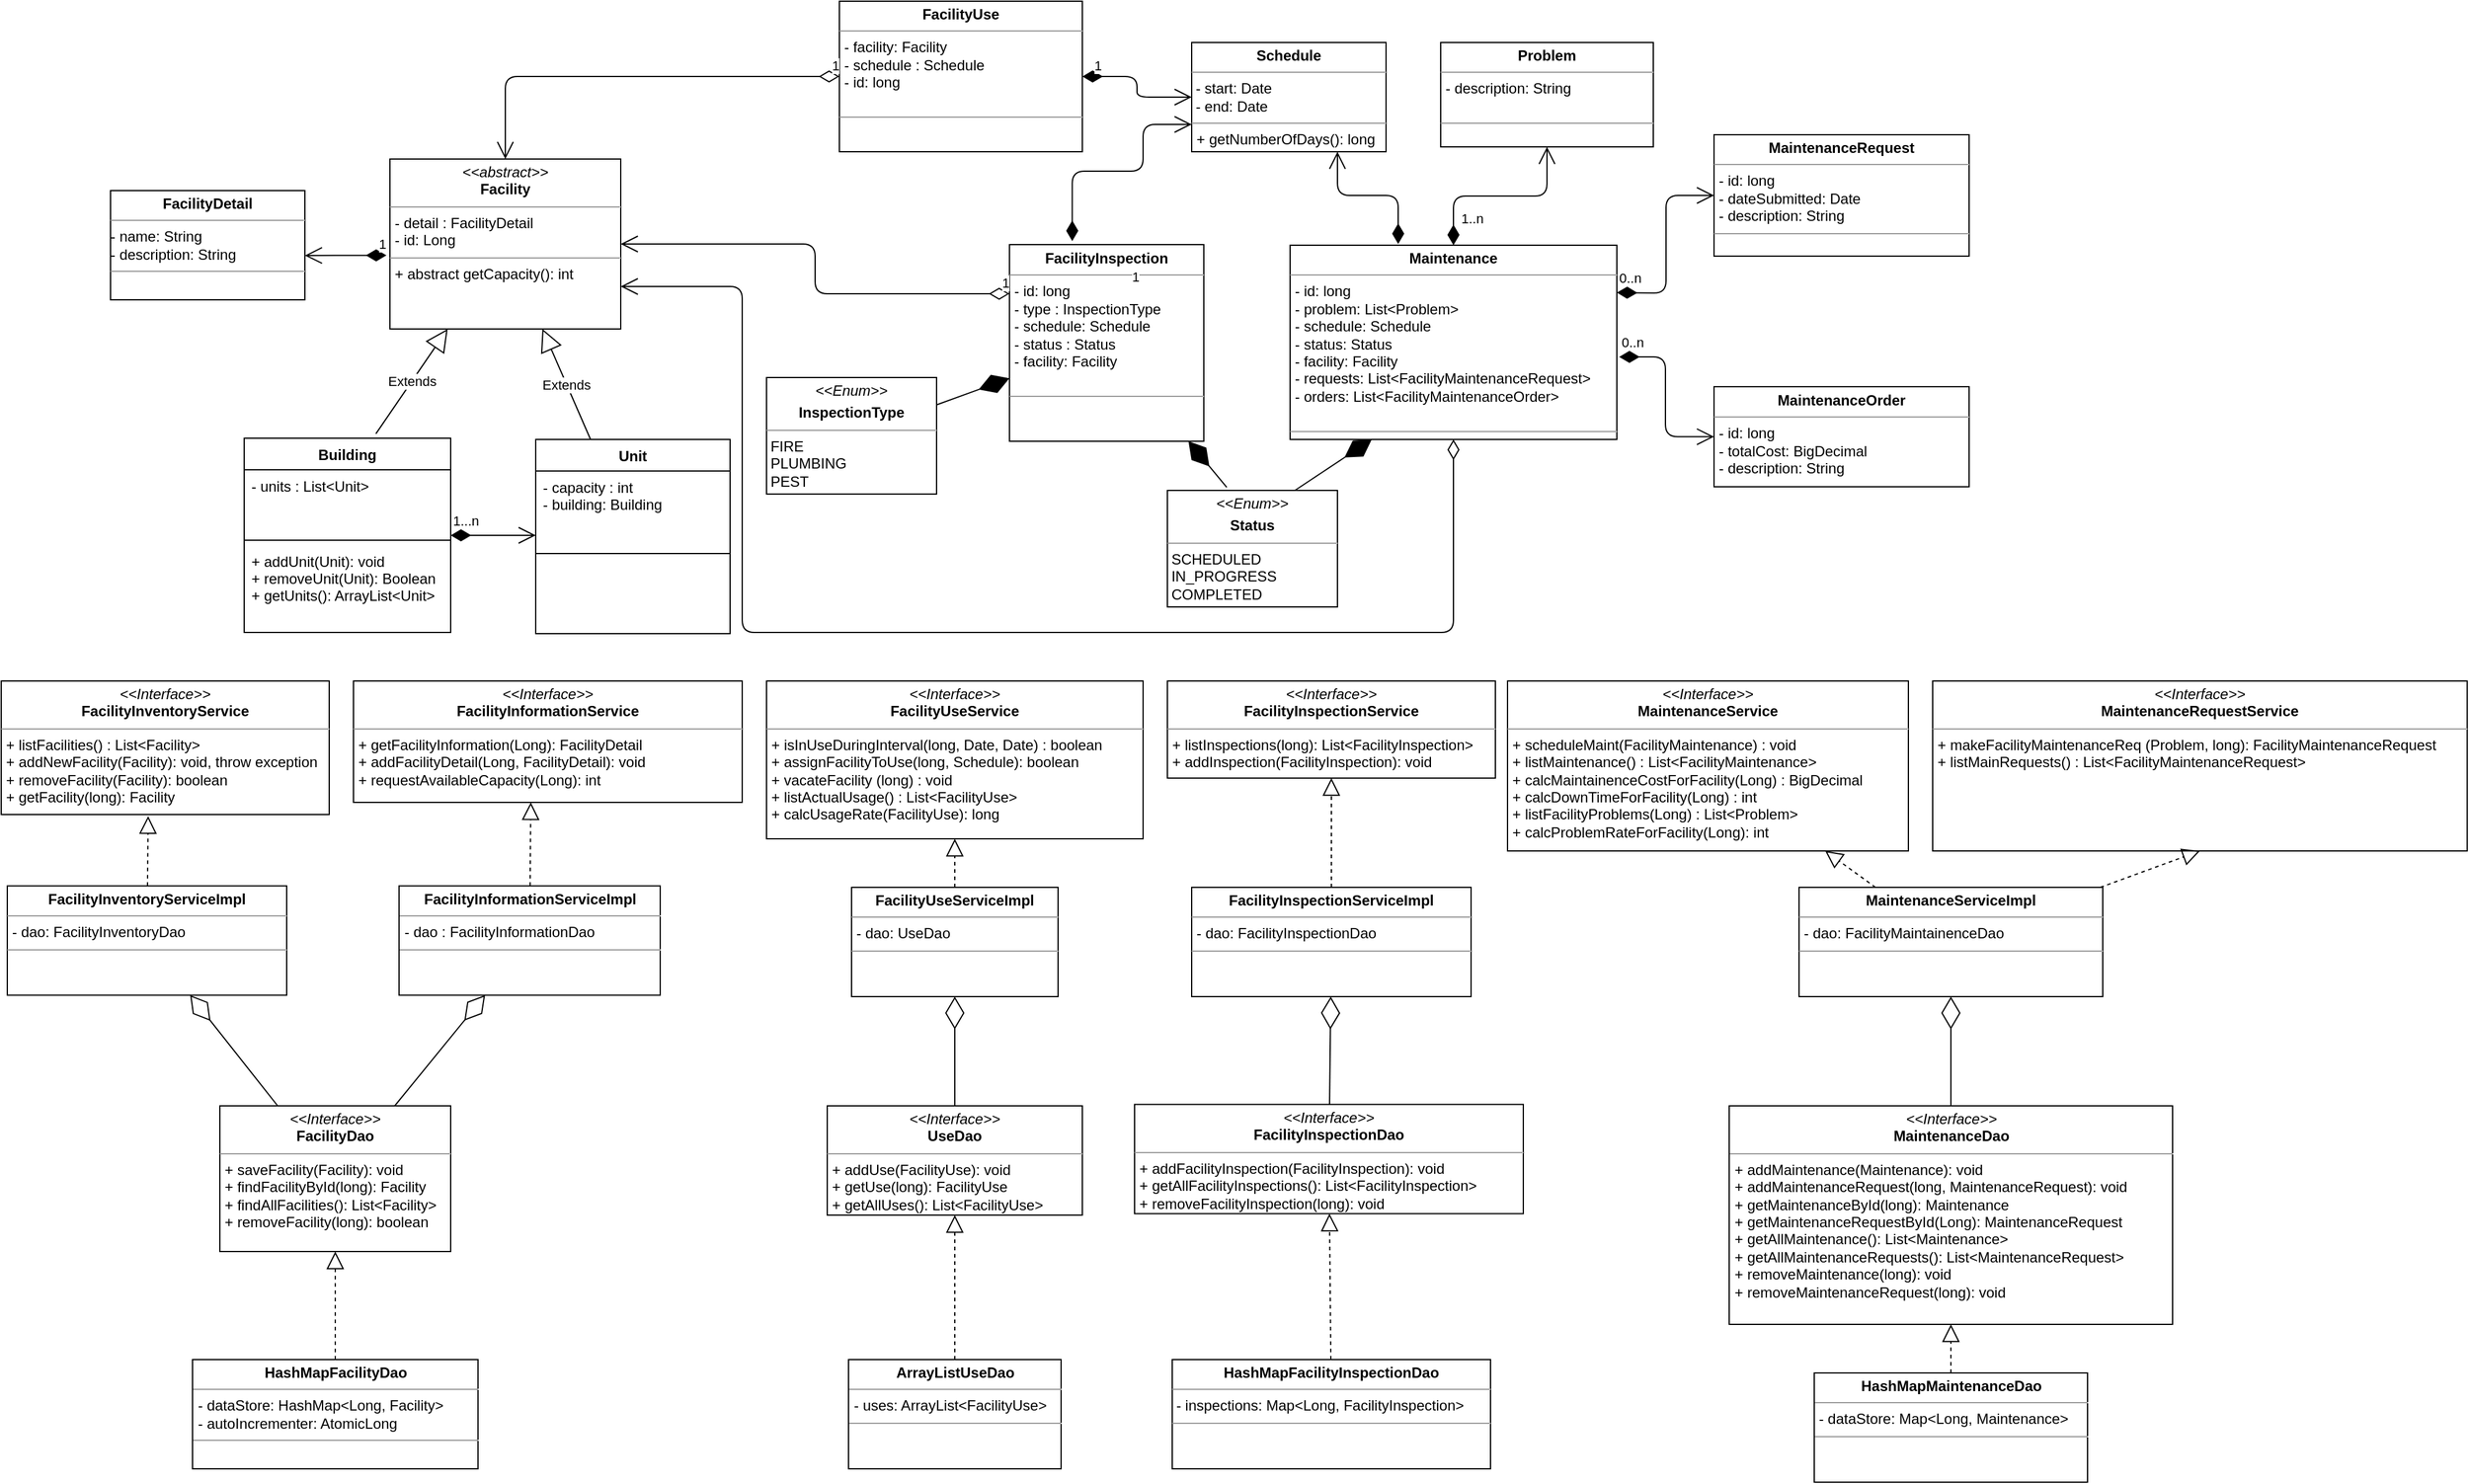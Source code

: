 <mxfile version="12.4.2" type="device" pages="1"><diagram name="Page-1" id="e7e014a7-5840-1c2e-5031-d8a46d1fe8dd"><mxGraphModel dx="1103" dy="739" grid="1" gridSize="10" guides="1" tooltips="1" connect="1" arrows="1" fold="1" page="1" pageScale="1" pageWidth="1169" pageHeight="826" background="#ffffff" math="0" shadow="0"><root><mxCell id="0"/><mxCell id="1" parent="0"/><mxCell id="Rs3aG7dNfr2jWQ8IBVUv-45" value="Building" style="swimlane;fontStyle=1;align=center;verticalAlign=top;childLayout=stackLayout;horizontal=1;startSize=26;horizontalStack=0;resizeParent=1;resizeParentMax=0;resizeLast=0;collapsible=1;marginBottom=0;" parent="1" vertex="1"><mxGeometry x="250" y="390" width="170" height="160" as="geometry"/></mxCell><mxCell id="Rs3aG7dNfr2jWQ8IBVUv-46" value="- units : List&lt;Unit&gt;" style="text;strokeColor=none;fillColor=none;align=left;verticalAlign=top;spacingLeft=4;spacingRight=4;overflow=hidden;rotatable=0;points=[[0,0.5],[1,0.5]];portConstraint=eastwest;" parent="Rs3aG7dNfr2jWQ8IBVUv-45" vertex="1"><mxGeometry y="26" width="170" height="54" as="geometry"/></mxCell><mxCell id="Rs3aG7dNfr2jWQ8IBVUv-47" value="" style="line;strokeWidth=1;fillColor=none;align=left;verticalAlign=middle;spacingTop=-1;spacingLeft=3;spacingRight=3;rotatable=0;labelPosition=right;points=[];portConstraint=eastwest;" parent="Rs3aG7dNfr2jWQ8IBVUv-45" vertex="1"><mxGeometry y="80" width="170" height="8" as="geometry"/></mxCell><mxCell id="Rs3aG7dNfr2jWQ8IBVUv-48" value="+ addUnit(Unit): void&#10;+ removeUnit(Unit): Boolean&#10;+ getUnits(): ArrayList&lt;Unit&gt;&#10;&#10;" style="text;strokeColor=none;fillColor=none;align=left;verticalAlign=top;spacingLeft=4;spacingRight=4;overflow=hidden;rotatable=0;points=[[0,0.5],[1,0.5]];portConstraint=eastwest;" parent="Rs3aG7dNfr2jWQ8IBVUv-45" vertex="1"><mxGeometry y="88" width="170" height="72" as="geometry"/></mxCell><mxCell id="Rs3aG7dNfr2jWQ8IBVUv-49" value="Extends" style="endArrow=block;endSize=16;endFill=0;html=1;exitX=0.638;exitY=-0.023;exitDx=0;exitDy=0;exitPerimeter=0;entryX=0.25;entryY=1;entryDx=0;entryDy=0;" parent="1" source="Rs3aG7dNfr2jWQ8IBVUv-45" target="Rs3aG7dNfr2jWQ8IBVUv-57" edge="1"><mxGeometry width="160" relative="1" as="geometry"><mxPoint x="250" y="310" as="sourcePoint"/><mxPoint x="413.738" y="286" as="targetPoint"/></mxGeometry></mxCell><mxCell id="Rs3aG7dNfr2jWQ8IBVUv-50" value="Unit" style="swimlane;fontStyle=1;align=center;verticalAlign=top;childLayout=stackLayout;horizontal=1;startSize=26;horizontalStack=0;resizeParent=1;resizeParentMax=0;resizeLast=0;collapsible=1;marginBottom=0;" parent="1" vertex="1"><mxGeometry x="490" y="391" width="160" height="160" as="geometry"/></mxCell><mxCell id="Rs3aG7dNfr2jWQ8IBVUv-51" value="- capacity : int&#10;- building: Building&#10;" style="text;strokeColor=none;fillColor=none;align=left;verticalAlign=top;spacingLeft=4;spacingRight=4;overflow=hidden;rotatable=0;points=[[0,0.5],[1,0.5]];portConstraint=eastwest;" parent="Rs3aG7dNfr2jWQ8IBVUv-50" vertex="1"><mxGeometry y="26" width="160" height="64" as="geometry"/></mxCell><mxCell id="Rs3aG7dNfr2jWQ8IBVUv-52" value="" style="line;strokeWidth=1;fillColor=none;align=left;verticalAlign=middle;spacingTop=-1;spacingLeft=3;spacingRight=3;rotatable=0;labelPosition=right;points=[];portConstraint=eastwest;" parent="Rs3aG7dNfr2jWQ8IBVUv-50" vertex="1"><mxGeometry y="90" width="160" height="8" as="geometry"/></mxCell><mxCell id="Rs3aG7dNfr2jWQ8IBVUv-53" value="&#10;&#10;" style="text;strokeColor=none;fillColor=none;align=left;verticalAlign=top;spacingLeft=4;spacingRight=4;overflow=hidden;rotatable=0;points=[[0,0.5],[1,0.5]];portConstraint=eastwest;" parent="Rs3aG7dNfr2jWQ8IBVUv-50" vertex="1"><mxGeometry y="98" width="160" height="62" as="geometry"/></mxCell><mxCell id="Rs3aG7dNfr2jWQ8IBVUv-54" value="Extends" style="endArrow=block;endSize=16;endFill=0;html=1;" parent="1" source="Rs3aG7dNfr2jWQ8IBVUv-50" target="Rs3aG7dNfr2jWQ8IBVUv-57" edge="1"><mxGeometry width="160" relative="1" as="geometry"><mxPoint x="180" y="320" as="sourcePoint"/><mxPoint x="510.133" y="286" as="targetPoint"/></mxGeometry></mxCell><mxCell id="Rs3aG7dNfr2jWQ8IBVUv-57" value="&lt;p style=&quot;margin: 0px ; margin-top: 4px ; text-align: center&quot;&gt;&lt;i&gt;&amp;lt;&amp;lt;abstract&amp;gt;&amp;gt;&lt;/i&gt;&lt;br&gt;&lt;b&gt;Facility&lt;/b&gt;&lt;/p&gt;&lt;hr size=&quot;1&quot;&gt;&lt;p style=&quot;margin: 0px ; margin-left: 4px&quot;&gt;- detail : FacilityDetail&lt;/p&gt;&lt;p style=&quot;margin: 0px ; margin-left: 4px&quot;&gt;- id: Long&lt;br&gt;&lt;/p&gt;&lt;hr size=&quot;1&quot;&gt;&lt;p style=&quot;margin: 0px ; margin-left: 4px&quot;&gt;+ abstract getCapacity(): int&lt;br&gt;&lt;/p&gt;" style="verticalAlign=top;align=left;overflow=fill;fontSize=12;fontFamily=Helvetica;html=1;" parent="1" vertex="1"><mxGeometry x="370" y="160" width="190" height="140" as="geometry"/></mxCell><mxCell id="Rs3aG7dNfr2jWQ8IBVUv-77" value="&lt;p style=&quot;margin: 0px ; margin-top: 4px ; text-align: center&quot;&gt;&lt;i&gt;&amp;lt;&amp;lt;Interface&amp;gt;&amp;gt;&lt;/i&gt;&lt;br&gt;&lt;b&gt;FacilityInventoryService&lt;/b&gt;&lt;/p&gt;&lt;hr size=&quot;1&quot;&gt;&lt;p style=&quot;margin: 0px ; margin-left: 4px&quot;&gt;+ listFacilities() : List&amp;lt;Facility&amp;gt;&lt;br&gt;&lt;/p&gt;&lt;p style=&quot;margin: 0px ; margin-left: 4px&quot;&gt;+ addNewFacility(Facility): void, throw exception&lt;/p&gt;&lt;p style=&quot;margin: 0px ; margin-left: 4px&quot;&gt;+ removeFacility(Facility): boolean&lt;/p&gt;&lt;p style=&quot;margin: 0px ; margin-left: 4px&quot;&gt;+ getFacility(long): Facility&lt;br&gt;&lt;/p&gt;" style="verticalAlign=top;align=left;overflow=fill;fontSize=12;fontFamily=Helvetica;html=1;" parent="1" vertex="1"><mxGeometry x="50" y="590" width="270" height="110" as="geometry"/></mxCell><mxCell id="Rs3aG7dNfr2jWQ8IBVUv-78" value="&lt;p style=&quot;margin: 0px ; margin-top: 4px ; text-align: center&quot;&gt;&lt;i&gt;&amp;lt;&amp;lt;Interface&amp;gt;&amp;gt;&lt;/i&gt;&lt;br&gt;&lt;b&gt;FacilityUseService&lt;/b&gt;&lt;/p&gt;&lt;hr size=&quot;1&quot;&gt;&lt;p style=&quot;margin: 0px ; margin-left: 4px&quot;&gt;+ isInUseDuringInterval(long, Date, Date) : boolean&lt;br&gt;+ assignFacilityToUse(long, Schedule): boolean&lt;/p&gt;&lt;p style=&quot;margin: 0px ; margin-left: 4px&quot;&gt;+ vacateFacility (long) : void&lt;/p&gt;&lt;p style=&quot;margin: 0px ; margin-left: 4px&quot;&gt;+ listActualUsage() : List&amp;lt;FacilityUse&amp;gt;&lt;/p&gt;&lt;p style=&quot;margin: 0px ; margin-left: 4px&quot;&gt;+ calcUsageRate(FacilityUse): long&lt;br&gt;&lt;/p&gt;" style="verticalAlign=top;align=left;overflow=fill;fontSize=12;fontFamily=Helvetica;html=1;" parent="1" vertex="1"><mxGeometry x="680" y="590" width="310" height="130" as="geometry"/></mxCell><mxCell id="Rs3aG7dNfr2jWQ8IBVUv-79" value="&lt;p style=&quot;margin: 0px ; margin-top: 4px ; text-align: center&quot;&gt;&lt;i&gt;&amp;lt;&amp;lt;Interface&amp;gt;&amp;gt;&lt;/i&gt;&lt;br&gt;&lt;b&gt;FacilityInspectionService&lt;/b&gt;&lt;/p&gt;&lt;hr size=&quot;1&quot;&gt;&lt;p style=&quot;margin: 0px ; margin-left: 4px&quot;&gt;+ listInspections(long): List&amp;lt;FacilityInspection&amp;gt;&lt;br&gt;&lt;/p&gt;&lt;p style=&quot;margin: 0px ; margin-left: 4px&quot;&gt;+ addInspection(FacilityInspection): void&lt;br&gt;&lt;/p&gt;" style="verticalAlign=top;align=left;overflow=fill;fontSize=12;fontFamily=Helvetica;html=1;" parent="1" vertex="1"><mxGeometry x="1010" y="590" width="270" height="80" as="geometry"/></mxCell><mxCell id="Rs3aG7dNfr2jWQ8IBVUv-80" value="&lt;p style=&quot;margin: 0px ; margin-top: 4px ; text-align: center&quot;&gt;&lt;i&gt;&amp;lt;&amp;lt;Interface&amp;gt;&amp;gt;&lt;/i&gt;&lt;br&gt;&lt;b&gt;MaintenanceService&lt;/b&gt;&lt;/p&gt;&lt;hr size=&quot;1&quot;&gt;&lt;p style=&quot;margin: 0px ; margin-left: 4px&quot;&gt;+ scheduleMaint(FacilityMaintenance) : void&lt;/p&gt;&lt;p style=&quot;margin: 0px ; margin-left: 4px&quot;&gt;+ listMaintenance() : List&amp;lt;FacilityMaintenance&amp;gt;&lt;/p&gt;&lt;p style=&quot;margin: 0px ; margin-left: 4px&quot;&gt;+ calcMaintainenceCostForFacility(Long) : BigDecimal&lt;/p&gt;&lt;p style=&quot;margin: 0px ; margin-left: 4px&quot;&gt;+ calcDownTimeForFacility(Long) : int&lt;/p&gt;&lt;p style=&quot;margin: 0px ; margin-left: 4px&quot;&gt;+ listFacilityProblems(Long) : List&amp;lt;Problem&amp;gt; &lt;br&gt;&lt;/p&gt;&lt;p style=&quot;margin: 0px ; margin-left: 4px&quot;&gt;+ calcProblemRateForFacility(Long): int&lt;br&gt;&lt;/p&gt;&lt;p style=&quot;margin: 0px ; margin-left: 4px&quot;&gt;&lt;br&gt;&lt;/p&gt;&lt;p style=&quot;margin: 0px ; margin-left: 4px&quot;&gt;&lt;br&gt;&lt;/p&gt;" style="verticalAlign=top;align=left;overflow=fill;fontSize=12;fontFamily=Helvetica;html=1;" parent="1" vertex="1"><mxGeometry x="1290" y="590" width="330" height="140" as="geometry"/></mxCell><mxCell id="Rs3aG7dNfr2jWQ8IBVUv-81" value="&lt;p style=&quot;margin: 0px ; margin-top: 4px ; text-align: center&quot;&gt;&lt;b&gt;FacilityInventoryServiceImpl&lt;/b&gt;&lt;/p&gt;&lt;hr size=&quot;1&quot;&gt;&lt;p style=&quot;margin: 0px ; margin-left: 4px&quot;&gt;- dao: FacilityInventoryDao&lt;/p&gt;&lt;hr size=&quot;1&quot;&gt;&lt;p style=&quot;margin: 0px ; margin-left: 4px&quot;&gt;&lt;br&gt;&lt;/p&gt;" style="verticalAlign=top;align=left;overflow=fill;fontSize=12;fontFamily=Helvetica;html=1;" parent="1" vertex="1"><mxGeometry x="55" y="758.8" width="230" height="90" as="geometry"/></mxCell><mxCell id="Rs3aG7dNfr2jWQ8IBVUv-82" value="&lt;p style=&quot;margin: 0px ; margin-top: 4px ; text-align: center&quot;&gt;&lt;b&gt;FacilityUseServiceImpl&lt;/b&gt;&lt;/p&gt;&lt;hr size=&quot;1&quot;&gt;&lt;p style=&quot;margin: 0px ; margin-left: 4px&quot;&gt;- dao: UseDao&lt;/p&gt;&lt;hr size=&quot;1&quot;&gt;&lt;p style=&quot;margin: 0px ; margin-left: 4px&quot;&gt;&lt;br&gt;&lt;/p&gt;" style="verticalAlign=top;align=left;overflow=fill;fontSize=12;fontFamily=Helvetica;html=1;" parent="1" vertex="1"><mxGeometry x="750" y="760" width="170" height="90" as="geometry"/></mxCell><mxCell id="Rs3aG7dNfr2jWQ8IBVUv-83" value="&lt;p style=&quot;margin: 0px ; margin-top: 4px ; text-align: center&quot;&gt;&lt;b&gt;FacilityInspectionServiceImpl&lt;/b&gt;&lt;/p&gt;&lt;hr size=&quot;1&quot;&gt;&lt;p style=&quot;margin: 0px ; margin-left: 4px&quot;&gt;- dao: FacilityInspectionDao&lt;/p&gt;&lt;hr size=&quot;1&quot;&gt;&lt;p style=&quot;margin: 0px ; margin-left: 4px&quot;&gt;&lt;br&gt;&lt;/p&gt;" style="verticalAlign=top;align=left;overflow=fill;fontSize=12;fontFamily=Helvetica;html=1;" parent="1" vertex="1"><mxGeometry x="1030" y="760" width="230" height="90" as="geometry"/></mxCell><mxCell id="Rs3aG7dNfr2jWQ8IBVUv-84" value="&lt;p style=&quot;margin: 0px ; margin-top: 4px ; text-align: center&quot;&gt;&lt;b&gt;MaintenanceServiceImpl&lt;/b&gt;&lt;/p&gt;&lt;hr size=&quot;1&quot;&gt;&lt;p style=&quot;margin: 0px ; margin-left: 4px&quot;&gt;- dao: FacilityMaintainenceDao&lt;/p&gt;&lt;hr size=&quot;1&quot;&gt;&lt;p style=&quot;margin: 0px ; margin-left: 4px&quot;&gt;&lt;br&gt;&lt;/p&gt;" style="verticalAlign=top;align=left;overflow=fill;fontSize=12;fontFamily=Helvetica;html=1;" parent="1" vertex="1"><mxGeometry x="1530" y="760" width="250" height="90" as="geometry"/></mxCell><mxCell id="Rs3aG7dNfr2jWQ8IBVUv-85" value="" style="endArrow=block;dashed=1;endFill=0;endSize=12;html=1;entryX=0.448;entryY=1.012;entryDx=0;entryDy=0;entryPerimeter=0;" parent="1" source="Rs3aG7dNfr2jWQ8IBVUv-81" target="Rs3aG7dNfr2jWQ8IBVUv-77" edge="1"><mxGeometry width="160" relative="1" as="geometry"><mxPoint x="95" y="910" as="sourcePoint"/><mxPoint x="255" y="910" as="targetPoint"/></mxGeometry></mxCell><mxCell id="Rs3aG7dNfr2jWQ8IBVUv-87" value="" style="endArrow=block;dashed=1;endFill=0;endSize=12;html=1;" parent="1" source="Rs3aG7dNfr2jWQ8IBVUv-82" target="Rs3aG7dNfr2jWQ8IBVUv-78" edge="1"><mxGeometry width="160" relative="1" as="geometry"><mxPoint x="550" y="870" as="sourcePoint"/><mxPoint x="710" y="870" as="targetPoint"/></mxGeometry></mxCell><mxCell id="Rs3aG7dNfr2jWQ8IBVUv-88" value="" style="endArrow=block;dashed=1;endFill=0;endSize=12;html=1;" parent="1" source="Rs3aG7dNfr2jWQ8IBVUv-83" target="Rs3aG7dNfr2jWQ8IBVUv-79" edge="1"><mxGeometry width="160" relative="1" as="geometry"><mxPoint x="865" y="920" as="sourcePoint"/><mxPoint x="1025" y="920" as="targetPoint"/></mxGeometry></mxCell><mxCell id="Rs3aG7dNfr2jWQ8IBVUv-89" value="" style="endArrow=block;dashed=1;endFill=0;endSize=12;html=1;" parent="1" source="Rs3aG7dNfr2jWQ8IBVUv-84" target="Rs3aG7dNfr2jWQ8IBVUv-80" edge="1"><mxGeometry width="160" relative="1" as="geometry"><mxPoint x="1470" y="910" as="sourcePoint"/><mxPoint x="1630" y="910" as="targetPoint"/></mxGeometry></mxCell><mxCell id="Rs3aG7dNfr2jWQ8IBVUv-90" value="&lt;p style=&quot;margin: 0px ; margin-top: 4px ; text-align: center&quot;&gt;&lt;i&gt;&amp;lt;&amp;lt;Interface&amp;gt;&amp;gt;&lt;/i&gt;&lt;br&gt;&lt;b&gt;FacilityDao&lt;/b&gt;&lt;/p&gt;&lt;hr size=&quot;1&quot;&gt;&lt;p style=&quot;margin: 0px ; margin-left: 4px&quot;&gt;+ saveFacility(Facility): void&lt;br&gt;+ findFacilityById(long): Facility&lt;/p&gt;&lt;p style=&quot;margin: 0px ; margin-left: 4px&quot;&gt;+ findAllFacilities(): List&amp;lt;Facility&amp;gt;&lt;/p&gt;&lt;p style=&quot;margin: 0px ; margin-left: 4px&quot;&gt;+ removeFacility(long): boolean&lt;br&gt;&lt;/p&gt;&lt;p style=&quot;margin: 0px ; margin-left: 4px&quot;&gt;&lt;br&gt;&lt;/p&gt;&lt;p style=&quot;margin: 0px ; margin-left: 4px&quot;&gt;&lt;br&gt;&lt;/p&gt;" style="verticalAlign=top;align=left;overflow=fill;fontSize=12;fontFamily=Helvetica;html=1;" parent="1" vertex="1"><mxGeometry x="230" y="940" width="190" height="120" as="geometry"/></mxCell><mxCell id="Rs3aG7dNfr2jWQ8IBVUv-91" value="&lt;p style=&quot;margin: 0px ; margin-top: 4px ; text-align: center&quot;&gt;&lt;i&gt;&amp;lt;&amp;lt;Interface&amp;gt;&amp;gt;&lt;/i&gt;&lt;br&gt;&lt;b&gt;UseDao&lt;/b&gt;&lt;/p&gt;&lt;hr size=&quot;1&quot;&gt;&lt;p style=&quot;margin: 0px ; margin-left: 4px&quot;&gt;+ addUse(FacilityUse): void&lt;/p&gt;&lt;p style=&quot;margin: 0px ; margin-left: 4px&quot;&gt;+ getUse(long): FacilityUse&lt;/p&gt;&lt;p style=&quot;margin: 0px ; margin-left: 4px&quot;&gt;+ getAllUses(): List&amp;lt;FacilityUse&amp;gt;&lt;br&gt;&lt;/p&gt;" style="verticalAlign=top;align=left;overflow=fill;fontSize=12;fontFamily=Helvetica;html=1;" parent="1" vertex="1"><mxGeometry x="730" y="940" width="210" height="90" as="geometry"/></mxCell><mxCell id="Rs3aG7dNfr2jWQ8IBVUv-92" value="&lt;p style=&quot;margin: 0px ; margin-top: 4px ; text-align: center&quot;&gt;&lt;i&gt;&amp;lt;&amp;lt;Interface&amp;gt;&amp;gt;&lt;/i&gt;&lt;br&gt;&lt;b&gt;FacilityInspectionDao&lt;/b&gt;&lt;/p&gt;&lt;hr size=&quot;1&quot;&gt;&lt;p style=&quot;margin: 0px ; margin-left: 4px&quot;&gt;+ addFacilityInspection(FacilityInspection): void&lt;br&gt;+ getAllFacilityInspections(): List&amp;lt;FacilityInspection&amp;gt;&lt;/p&gt;&lt;p style=&quot;margin: 0px ; margin-left: 4px&quot;&gt;+ removeFacilityInspection(long): void&lt;br&gt;&lt;/p&gt;" style="verticalAlign=top;align=left;overflow=fill;fontSize=12;fontFamily=Helvetica;html=1;" parent="1" vertex="1"><mxGeometry x="983" y="938.8" width="320" height="90" as="geometry"/></mxCell><mxCell id="Rs3aG7dNfr2jWQ8IBVUv-93" value="&lt;p style=&quot;margin: 0px ; margin-top: 4px ; text-align: center&quot;&gt;&lt;i&gt;&amp;lt;&amp;lt;Interface&amp;gt;&amp;gt;&lt;/i&gt;&lt;br&gt;&lt;b&gt;MaintenanceDao&lt;/b&gt;&lt;/p&gt;&lt;hr size=&quot;1&quot;&gt;&lt;p style=&quot;margin: 0px ; margin-left: 4px&quot;&gt;+ addMaintenance(Maintenance): void&lt;/p&gt;&lt;p style=&quot;margin: 0px ; margin-left: 4px&quot;&gt;+ addMaintenanceRequest(long, MaintenanceRequest): void&lt;/p&gt;&lt;p style=&quot;margin: 0px ; margin-left: 4px&quot;&gt;+ getMaintenanceById(long): Maintenance&lt;/p&gt;&lt;p style=&quot;margin: 0px ; margin-left: 4px&quot;&gt;+ getMaintenanceRequestById(Long): MaintenanceRequest&lt;/p&gt;&lt;p style=&quot;margin: 0px ; margin-left: 4px&quot;&gt;+ getAllMaintenance(): List&amp;lt;Maintenance&amp;gt;&lt;/p&gt;&lt;p style=&quot;margin: 0px ; margin-left: 4px&quot;&gt;+ getAllMaintenanceRequests(): List&amp;lt;MaintenanceRequest&amp;gt;&lt;/p&gt;&lt;p style=&quot;margin: 0px ; margin-left: 4px&quot;&gt;+ removeMaintenance(long): void&lt;/p&gt;&lt;p style=&quot;margin: 0px ; margin-left: 4px&quot;&gt;+ removeMaintenanceRequest(long): void&lt;br&gt;&lt;/p&gt;&lt;p style=&quot;margin: 0px ; margin-left: 4px&quot;&gt;&lt;br&gt;&lt;/p&gt;&lt;p style=&quot;margin: 0px ; margin-left: 4px&quot;&gt;&lt;br&gt;&lt;/p&gt;" style="verticalAlign=top;align=left;overflow=fill;fontSize=12;fontFamily=Helvetica;html=1;" parent="1" vertex="1"><mxGeometry x="1472.5" y="940" width="365" height="180" as="geometry"/></mxCell><mxCell id="Rs3aG7dNfr2jWQ8IBVUv-95" value="" style="endArrow=diamondThin;endFill=0;endSize=24;html=1;" parent="1" source="Rs3aG7dNfr2jWQ8IBVUv-90" target="Rs3aG7dNfr2jWQ8IBVUv-81" edge="1"><mxGeometry width="160" relative="1" as="geometry"><mxPoint x="5" y="950" as="sourcePoint"/><mxPoint x="165" y="950" as="targetPoint"/></mxGeometry></mxCell><mxCell id="Rs3aG7dNfr2jWQ8IBVUv-96" value="" style="endArrow=diamondThin;endFill=0;endSize=24;html=1;" parent="1" source="Rs3aG7dNfr2jWQ8IBVUv-91" target="Rs3aG7dNfr2jWQ8IBVUv-82" edge="1"><mxGeometry width="160" relative="1" as="geometry"><mxPoint x="610" y="1170" as="sourcePoint"/><mxPoint x="770" y="1170" as="targetPoint"/></mxGeometry></mxCell><mxCell id="Rs3aG7dNfr2jWQ8IBVUv-97" value="" style="endArrow=diamondThin;endFill=0;endSize=24;html=1;" parent="1" source="Rs3aG7dNfr2jWQ8IBVUv-92" target="Rs3aG7dNfr2jWQ8IBVUv-83" edge="1"><mxGeometry width="160" relative="1" as="geometry"><mxPoint x="1250" y="1000" as="sourcePoint"/><mxPoint x="1250" y="910" as="targetPoint"/></mxGeometry></mxCell><mxCell id="Rs3aG7dNfr2jWQ8IBVUv-98" value="" style="endArrow=diamondThin;endFill=0;endSize=24;html=1;" parent="1" source="Rs3aG7dNfr2jWQ8IBVUv-93" target="Rs3aG7dNfr2jWQ8IBVUv-84" edge="1"><mxGeometry width="160" relative="1" as="geometry"><mxPoint x="1515" y="995.6" as="sourcePoint"/><mxPoint x="1515" y="905.6" as="targetPoint"/></mxGeometry></mxCell><mxCell id="Rs3aG7dNfr2jWQ8IBVUv-99" value="&lt;p style=&quot;margin: 0px ; margin-top: 4px ; text-align: center&quot;&gt;&lt;b&gt;HashMapFacilityDao&lt;/b&gt;&lt;/p&gt;&lt;hr size=&quot;1&quot;&gt;&lt;p style=&quot;margin: 0px ; margin-left: 4px&quot;&gt;- dataStore: HashMap&amp;lt;Long, Facility&amp;gt;&lt;/p&gt;&lt;p style=&quot;margin: 0px ; margin-left: 4px&quot;&gt;- autoIncrementer: AtomicLong&lt;br&gt;&lt;/p&gt;&lt;hr size=&quot;1&quot;&gt;&lt;p style=&quot;margin: 0px ; margin-left: 4px&quot;&gt;&lt;br&gt;&lt;/p&gt;" style="verticalAlign=top;align=left;overflow=fill;fontSize=12;fontFamily=Helvetica;html=1;" parent="1" vertex="1"><mxGeometry x="207.5" y="1149" width="235" height="90" as="geometry"/></mxCell><mxCell id="Rs3aG7dNfr2jWQ8IBVUv-100" value="" style="endArrow=block;dashed=1;endFill=0;endSize=12;html=1;" parent="1" source="Rs3aG7dNfr2jWQ8IBVUv-99" target="Rs3aG7dNfr2jWQ8IBVUv-90" edge="1"><mxGeometry width="160" relative="1" as="geometry"><mxPoint x="-45" y="1280" as="sourcePoint"/><mxPoint x="115" y="1280" as="targetPoint"/></mxGeometry></mxCell><mxCell id="Rs3aG7dNfr2jWQ8IBVUv-101" value="&lt;p style=&quot;margin: 0px ; margin-top: 4px ; text-align: center&quot;&gt;&lt;b&gt;ArrayListUseDao&lt;/b&gt;&lt;br&gt;&lt;/p&gt;&lt;hr size=&quot;1&quot;&gt;&lt;p style=&quot;margin: 0px ; margin-left: 4px&quot;&gt;- uses: ArrayList&amp;lt;FacilityUse&amp;gt;&lt;br&gt;&lt;/p&gt;&lt;hr size=&quot;1&quot;&gt;&lt;p style=&quot;margin: 0px ; margin-left: 4px&quot;&gt;&lt;br&gt;&lt;/p&gt;" style="verticalAlign=top;align=left;overflow=fill;fontSize=12;fontFamily=Helvetica;html=1;" parent="1" vertex="1"><mxGeometry x="747.5" y="1149" width="175" height="90" as="geometry"/></mxCell><mxCell id="Rs3aG7dNfr2jWQ8IBVUv-102" value="" style="endArrow=block;dashed=1;endFill=0;endSize=12;html=1;" parent="1" source="Rs3aG7dNfr2jWQ8IBVUv-101" target="Rs3aG7dNfr2jWQ8IBVUv-91" edge="1"><mxGeometry width="160" relative="1" as="geometry"><mxPoint x="660" y="1180" as="sourcePoint"/><mxPoint x="660" y="1090" as="targetPoint"/></mxGeometry></mxCell><mxCell id="Rs3aG7dNfr2jWQ8IBVUv-103" value="" style="endArrow=block;dashed=1;endFill=0;endSize=12;html=1;" parent="1" source="Rs3aG7dNfr2jWQ8IBVUv-104" target="Rs3aG7dNfr2jWQ8IBVUv-92" edge="1"><mxGeometry width="160" relative="1" as="geometry"><mxPoint x="1519.41" y="1230" as="sourcePoint"/><mxPoint x="1519.41" y="1140" as="targetPoint"/></mxGeometry></mxCell><mxCell id="Rs3aG7dNfr2jWQ8IBVUv-104" value="&lt;p style=&quot;margin: 0px ; margin-top: 4px ; text-align: center&quot;&gt;&lt;b&gt;HashMapFacilityInspectionDao&lt;/b&gt;&lt;/p&gt;&lt;hr size=&quot;1&quot;&gt;&amp;nbsp;- inspections: Map&amp;lt;Long, FacilityInspection&amp;gt;&lt;br&gt;&lt;hr size=&quot;1&quot;&gt;&lt;p style=&quot;margin: 0px ; margin-left: 4px&quot;&gt;&lt;br&gt;&lt;/p&gt;" style="verticalAlign=top;align=left;overflow=fill;fontSize=12;fontFamily=Helvetica;html=1;" parent="1" vertex="1"><mxGeometry x="1014" y="1149" width="262" height="90" as="geometry"/></mxCell><mxCell id="Rs3aG7dNfr2jWQ8IBVUv-105" value="&lt;p style=&quot;margin: 0px ; margin-top: 4px ; text-align: center&quot;&gt;&lt;b&gt;HashMapMaintenanceDao&lt;/b&gt;&lt;/p&gt;&lt;hr size=&quot;1&quot;&gt;&amp;nbsp;- dataStore: Map&amp;lt;Long, Maintenance&amp;gt;&lt;br&gt;&lt;hr size=&quot;1&quot;&gt;" style="verticalAlign=top;align=left;overflow=fill;fontSize=12;fontFamily=Helvetica;html=1;" parent="1" vertex="1"><mxGeometry x="1542.5" y="1160" width="225" height="90" as="geometry"/></mxCell><mxCell id="Rs3aG7dNfr2jWQ8IBVUv-106" value="" style="endArrow=block;dashed=1;endFill=0;endSize=12;html=1;" parent="1" source="Rs3aG7dNfr2jWQ8IBVUv-105" target="Rs3aG7dNfr2jWQ8IBVUv-93" edge="1"><mxGeometry width="160" relative="1" as="geometry"><mxPoint x="1781" y="1235.6" as="sourcePoint"/><mxPoint x="1783.444" y="1125.6" as="targetPoint"/></mxGeometry></mxCell><mxCell id="Rs3aG7dNfr2jWQ8IBVUv-112" value="&lt;p style=&quot;margin: 0px ; margin-top: 4px ; text-align: center&quot;&gt;&lt;i&gt;&amp;lt;&amp;lt;Enum&amp;gt;&amp;gt;&lt;/i&gt;&lt;/p&gt;&lt;p style=&quot;margin: 0px ; margin-top: 4px ; text-align: center&quot;&gt;&lt;b&gt;InspectionType&lt;/b&gt;&lt;/p&gt;&lt;hr size=&quot;1&quot;&gt;&lt;div&gt;&amp;nbsp;FIRE&lt;/div&gt;&lt;div&gt;&amp;nbsp;PLUMBING&lt;br&gt;&amp;nbsp;PEST&lt;br&gt;&lt;/div&gt;&lt;div style=&quot;height: 2px&quot;&gt;&lt;br&gt;&lt;/div&gt;" style="verticalAlign=top;align=left;overflow=fill;fontSize=12;fontFamily=Helvetica;html=1;" parent="1" vertex="1"><mxGeometry x="680" y="340" width="140" height="96" as="geometry"/></mxCell><mxCell id="Rs3aG7dNfr2jWQ8IBVUv-113" value="&lt;p style=&quot;margin: 0px ; margin-top: 4px ; text-align: center&quot;&gt;&lt;b&gt;FacilityInspection&lt;/b&gt;&lt;/p&gt;&lt;hr size=&quot;1&quot;&gt;&lt;p style=&quot;margin: 0px ; margin-left: 4px&quot;&gt;- id: long&lt;br&gt;&lt;/p&gt;&lt;p style=&quot;margin: 0px ; margin-left: 4px&quot;&gt;- type : InspectionType&lt;/p&gt;&lt;p style=&quot;margin: 0px ; margin-left: 4px&quot;&gt;- schedule: Schedule&lt;/p&gt;&lt;p style=&quot;margin: 0px ; margin-left: 4px&quot;&gt;- status : Status&lt;/p&gt;&lt;p style=&quot;margin: 0px ; margin-left: 4px&quot;&gt;- facility: Facility&lt;/p&gt;&lt;p style=&quot;margin: 0px ; margin-left: 4px&quot;&gt;&lt;br&gt;&lt;/p&gt;&lt;hr size=&quot;1&quot;&gt;&lt;p style=&quot;margin: 0px ; margin-left: 4px&quot;&gt;&lt;br&gt;&lt;/p&gt;" style="verticalAlign=top;align=left;overflow=fill;fontSize=12;fontFamily=Helvetica;html=1;" parent="1" vertex="1"><mxGeometry x="880" y="230.5" width="160" height="162" as="geometry"/></mxCell><mxCell id="Rs3aG7dNfr2jWQ8IBVUv-114" value="" style="endArrow=diamondThin;endFill=1;endSize=24;html=1;" parent="1" source="Rs3aG7dNfr2jWQ8IBVUv-112" target="Rs3aG7dNfr2jWQ8IBVUv-113" edge="1"><mxGeometry width="160" relative="1" as="geometry"><mxPoint x="1510" y="374" as="sourcePoint"/><mxPoint x="1670" y="374" as="targetPoint"/></mxGeometry></mxCell><mxCell id="Rs3aG7dNfr2jWQ8IBVUv-121" value="1...n" style="endArrow=open;html=1;endSize=12;startArrow=diamondThin;startSize=14;startFill=1;edgeStyle=orthogonalEdgeStyle;align=left;verticalAlign=bottom;" parent="1" source="Rs3aG7dNfr2jWQ8IBVUv-45" edge="1"><mxGeometry x="-1" y="3" relative="1" as="geometry"><mxPoint x="280" y="450" as="sourcePoint"/><mxPoint x="490" y="470" as="targetPoint"/></mxGeometry></mxCell><mxCell id="Rs3aG7dNfr2jWQ8IBVUv-122" value="&lt;p style=&quot;margin: 0px ; margin-top: 4px ; text-align: center&quot;&gt;&lt;b&gt;FacilityUse&lt;/b&gt;&lt;/p&gt;&lt;hr size=&quot;1&quot;&gt;&lt;p style=&quot;margin: 0px ; margin-left: 4px&quot;&gt;- facility: Facility&lt;/p&gt;&lt;p style=&quot;margin: 0px ; margin-left: 4px&quot;&gt;- schedule : Schedule&lt;/p&gt;&lt;p style=&quot;margin: 0px ; margin-left: 4px&quot;&gt;- id: long&lt;br&gt;&lt;/p&gt;&lt;p style=&quot;margin: 0px ; margin-left: 4px&quot;&gt;&lt;br&gt;&lt;/p&gt;&lt;hr size=&quot;1&quot;&gt;&lt;div&gt;&lt;br&gt;&lt;/div&gt;&lt;div&gt;&lt;br&gt;&lt;/div&gt;" style="verticalAlign=top;align=left;overflow=fill;fontSize=12;fontFamily=Helvetica;html=1;" parent="1" vertex="1"><mxGeometry x="740" y="30" width="200" height="124" as="geometry"/></mxCell><mxCell id="Rs3aG7dNfr2jWQ8IBVUv-126" value="1" style="endArrow=open;html=1;endSize=12;startArrow=diamondThin;startSize=14;startFill=0;edgeStyle=orthogonalEdgeStyle;align=left;verticalAlign=bottom;" parent="1" source="Rs3aG7dNfr2jWQ8IBVUv-122" target="Rs3aG7dNfr2jWQ8IBVUv-57" edge="1"><mxGeometry x="-0.953" relative="1" as="geometry"><mxPoint x="640" y="110" as="sourcePoint"/><mxPoint x="513" y="150" as="targetPoint"/><mxPoint as="offset"/></mxGeometry></mxCell><mxCell id="Rs3aG7dNfr2jWQ8IBVUv-144" value="1" style="endArrow=open;html=1;endSize=12;startArrow=diamondThin;startSize=14;startFill=1;edgeStyle=elbowEdgeStyle;align=left;verticalAlign=bottom;" parent="1" source="Rs3aG7dNfr2jWQ8IBVUv-122" target="Rs3aG7dNfr2jWQ8IBVUv-124" edge="1"><mxGeometry x="-0.852" relative="1" as="geometry"><mxPoint x="660" y="290" as="sourcePoint"/><mxPoint x="820" y="290" as="targetPoint"/><mxPoint as="offset"/></mxGeometry></mxCell><mxCell id="Rs3aG7dNfr2jWQ8IBVUv-145" value="1" style="endArrow=open;html=1;endSize=12;startArrow=diamondThin;startSize=14;startFill=1;edgeStyle=orthogonalEdgeStyle;align=left;verticalAlign=bottom;exitX=-0.015;exitY=0.567;exitDx=0;exitDy=0;exitPerimeter=0;entryX=1;entryY=0.594;entryDx=0;entryDy=0;entryPerimeter=0;" parent="1" source="Rs3aG7dNfr2jWQ8IBVUv-57" target="seu9BKF7MAPgMXSV2-Tt-3" edge="1"><mxGeometry x="-0.744" relative="1" as="geometry"><mxPoint x="310" y="270" as="sourcePoint"/><mxPoint x="250" y="232" as="targetPoint"/><mxPoint as="offset"/></mxGeometry></mxCell><mxCell id="Rs3aG7dNfr2jWQ8IBVUv-148" value="&lt;p style=&quot;margin: 0px ; margin-top: 4px ; text-align: center&quot;&gt;&lt;b&gt;MaintenanceRequest&lt;/b&gt;&lt;/p&gt;&lt;hr size=&quot;1&quot;&gt;&lt;p style=&quot;margin: 0px ; margin-left: 4px&quot;&gt;- id: long&lt;br&gt;&lt;/p&gt;&lt;p style=&quot;margin: 0px ; margin-left: 4px&quot;&gt;- dateSubmitted: Date&lt;/p&gt;&lt;p style=&quot;margin: 0px ; margin-left: 4px&quot;&gt;- description: String&lt;br&gt;&lt;/p&gt;&lt;hr size=&quot;1&quot;&gt;&lt;p style=&quot;margin: 0px ; margin-left: 4px&quot;&gt;&lt;br&gt;&lt;/p&gt;" style="verticalAlign=top;align=left;overflow=fill;fontSize=12;fontFamily=Helvetica;html=1;" parent="1" vertex="1"><mxGeometry x="1460" y="140" width="210" height="100" as="geometry"/></mxCell><mxCell id="seu9BKF7MAPgMXSV2-Tt-3" value="&lt;p style=&quot;margin: 0px ; margin-top: 4px ; text-align: center&quot;&gt;&lt;b&gt;FacilityDetail&lt;/b&gt;&lt;/p&gt;&lt;hr size=&quot;1&quot;&gt;&lt;div&gt;- name: String&lt;/div&gt;&lt;div&gt;- description: String&lt;br&gt;&lt;/div&gt;&lt;hr size=&quot;1&quot;&gt;&lt;p style=&quot;margin: 0px ; margin-left: 4px&quot;&gt;&lt;br&gt;&lt;/p&gt;" style="verticalAlign=top;align=left;overflow=fill;fontSize=12;fontFamily=Helvetica;html=1;" parent="1" vertex="1"><mxGeometry x="140" y="186" width="160" height="90" as="geometry"/></mxCell><mxCell id="seu9BKF7MAPgMXSV2-Tt-4" value="1" style="endArrow=open;html=1;endSize=12;startArrow=diamondThin;startSize=14;startFill=0;edgeStyle=orthogonalEdgeStyle;align=left;verticalAlign=bottom;exitX=0;exitY=0.25;exitDx=0;exitDy=0;entryX=1;entryY=0.5;entryDx=0;entryDy=0;" parent="1" source="Rs3aG7dNfr2jWQ8IBVUv-113" target="Rs3aG7dNfr2jWQ8IBVUv-57" edge="1"><mxGeometry x="-0.953" relative="1" as="geometry"><mxPoint x="750" y="102.0" as="sourcePoint"/><mxPoint x="475.0" y="170" as="targetPoint"/><mxPoint as="offset"/></mxGeometry></mxCell><mxCell id="seu9BKF7MAPgMXSV2-Tt-7" value="1" style="endArrow=open;html=1;endSize=12;startArrow=diamondThin;startSize=14;startFill=1;edgeStyle=orthogonalEdgeStyle;align=left;verticalAlign=bottom;entryX=0;entryY=0.75;entryDx=0;entryDy=0;exitX=0.323;exitY=-0.018;exitDx=0;exitDy=0;exitPerimeter=0;" parent="1" source="Rs3aG7dNfr2jWQ8IBVUv-113" target="Rs3aG7dNfr2jWQ8IBVUv-124" edge="1"><mxGeometry x="0.073" y="-96" relative="1" as="geometry"><mxPoint x="1270" y="210" as="sourcePoint"/><mxPoint x="1430" y="210" as="targetPoint"/><Array as="points"><mxPoint x="932" y="170"/><mxPoint x="990" y="170"/><mxPoint x="990" y="132"/></Array><mxPoint as="offset"/></mxGeometry></mxCell><mxCell id="seu9BKF7MAPgMXSV2-Tt-8" value="&lt;p style=&quot;margin: 0px ; margin-top: 4px ; text-align: center&quot;&gt;&lt;i&gt;&amp;lt;&amp;lt;Enum&amp;gt;&amp;gt;&lt;/i&gt;&lt;b&gt;&lt;br&gt;&lt;/b&gt;&lt;/p&gt;&lt;p style=&quot;margin: 0px ; margin-top: 4px ; text-align: center&quot;&gt;&lt;b&gt;Status&lt;/b&gt;&lt;/p&gt;&lt;hr size=&quot;1&quot;&gt;&lt;div&gt;&amp;nbsp;SCHEDULED&lt;/div&gt;&lt;div&gt;&amp;nbsp;IN_PROGRESS &lt;br&gt;&lt;/div&gt;&lt;div&gt;&amp;nbsp;COMPLETED&lt;br&gt;&lt;/div&gt;" style="verticalAlign=top;align=left;overflow=fill;fontSize=12;fontFamily=Helvetica;html=1;" parent="1" vertex="1"><mxGeometry x="1010" y="433" width="140" height="96" as="geometry"/></mxCell><mxCell id="seu9BKF7MAPgMXSV2-Tt-9" value="" style="endArrow=diamondThin;endFill=1;endSize=24;html=1;exitX=0.349;exitY=-0.027;exitDx=0;exitDy=0;exitPerimeter=0;" parent="1" source="seu9BKF7MAPgMXSV2-Tt-8" target="Rs3aG7dNfr2jWQ8IBVUv-113" edge="1"><mxGeometry width="160" relative="1" as="geometry"><mxPoint x="830" y="372.5" as="sourcePoint"/><mxPoint x="890" y="350.643" as="targetPoint"/></mxGeometry></mxCell><mxCell id="seu9BKF7MAPgMXSV2-Tt-10" value="1" style="endArrow=open;html=1;endSize=12;startArrow=diamondThin;startSize=14;startFill=0;edgeStyle=orthogonalEdgeStyle;align=left;verticalAlign=bottom;entryX=1;entryY=0.75;entryDx=0;entryDy=0;exitX=1;exitY=0.5;exitDx=0;exitDy=0;" parent="1" source="Rs3aG7dNfr2jWQ8IBVUv-169" target="Rs3aG7dNfr2jWQ8IBVUv-57" edge="1"><mxGeometry x="-1" y="3" relative="1" as="geometry"><mxPoint x="1280" y="460" as="sourcePoint"/><mxPoint x="1440" y="460" as="targetPoint"/><Array as="points"><mxPoint x="1246" y="550"/><mxPoint x="660" y="550"/><mxPoint x="660" y="265"/></Array></mxGeometry></mxCell><mxCell id="Rs3aG7dNfr2jWQ8IBVUv-169" value="&lt;p style=&quot;margin: 0px ; margin-top: 4px ; text-align: center&quot;&gt;&lt;b&gt;Maintenance&lt;/b&gt;&lt;/p&gt;&lt;hr size=&quot;1&quot;&gt;&lt;p style=&quot;margin: 0px ; margin-left: 4px&quot;&gt;- id: long&lt;br&gt;&lt;/p&gt;&lt;p style=&quot;margin: 0px ; margin-left: 4px&quot;&gt;- problem: List&amp;lt;Problem&amp;gt;&lt;/p&gt;&lt;p style=&quot;margin: 0px ; margin-left: 4px&quot;&gt;- schedule: Schedule&lt;/p&gt;&lt;p style=&quot;margin: 0px ; margin-left: 4px&quot;&gt;- status: Status&lt;br&gt;&lt;/p&gt;&lt;p style=&quot;margin: 0px ; margin-left: 4px&quot;&gt;- facility: Facility&lt;/p&gt;&lt;p style=&quot;margin: 0px ; margin-left: 4px&quot;&gt;- requests: List&amp;lt;FacilityMaintenanceRequest&amp;gt;&lt;/p&gt;&lt;p style=&quot;margin: 0px ; margin-left: 4px&quot;&gt;- orders: List&amp;lt;FacilityMaintenanceOrder&amp;gt;&lt;br&gt;&lt;/p&gt;&lt;p style=&quot;margin: 0px ; margin-left: 4px&quot;&gt;&lt;br&gt;&lt;/p&gt;&lt;hr size=&quot;1&quot;&gt;&lt;p style=&quot;margin: 0px ; margin-left: 4px&quot;&gt;&lt;br&gt;&lt;/p&gt;" style="verticalAlign=top;align=left;overflow=fill;fontSize=12;fontFamily=Helvetica;html=1;direction=south;" parent="1" vertex="1"><mxGeometry x="1111" y="231" width="269" height="160" as="geometry"/></mxCell><mxCell id="seu9BKF7MAPgMXSV2-Tt-12" value="1" style="endArrow=open;html=1;endSize=12;startArrow=diamondThin;startSize=14;startFill=1;edgeStyle=orthogonalEdgeStyle;align=left;verticalAlign=bottom;entryX=0.75;entryY=1;entryDx=0;entryDy=0;" parent="1" target="Rs3aG7dNfr2jWQ8IBVUv-124" edge="1"><mxGeometry x="0.073" y="-96" relative="1" as="geometry"><mxPoint x="1200" y="230" as="sourcePoint"/><mxPoint x="1040" y="141.5" as="targetPoint"/><mxPoint as="offset"/><Array as="points"><mxPoint x="1200" y="190"/><mxPoint x="1150" y="190"/></Array></mxGeometry></mxCell><mxCell id="seu9BKF7MAPgMXSV2-Tt-13" value="" style="endArrow=diamondThin;endFill=1;endSize=24;html=1;exitX=0.75;exitY=0;exitDx=0;exitDy=0;entryX=1;entryY=0.75;entryDx=0;entryDy=0;" parent="1" source="seu9BKF7MAPgMXSV2-Tt-8" target="Rs3aG7dNfr2jWQ8IBVUv-169" edge="1"><mxGeometry width="160" relative="1" as="geometry"><mxPoint x="1038.86" y="440.408" as="sourcePoint"/><mxPoint x="1016.907" y="402.5" as="targetPoint"/></mxGeometry></mxCell><mxCell id="seu9BKF7MAPgMXSV2-Tt-14" value="&lt;p style=&quot;margin: 0px ; margin-top: 4px ; text-align: center&quot;&gt;&lt;b&gt;MaintenanceOrder&lt;/b&gt;&lt;/p&gt;&lt;hr size=&quot;1&quot;&gt;&lt;p style=&quot;margin: 0px ; margin-left: 4px&quot;&gt;- id: long&lt;/p&gt;&lt;p style=&quot;margin: 0px ; margin-left: 4px&quot;&gt;- totalCost: BigDecimal &lt;br&gt;- description: String&lt;br&gt;&lt;/p&gt;" style="verticalAlign=top;align=left;overflow=fill;fontSize=12;fontFamily=Helvetica;html=1;" parent="1" vertex="1"><mxGeometry x="1460" y="347.57" width="210" height="82.43" as="geometry"/></mxCell><mxCell id="seu9BKF7MAPgMXSV2-Tt-19" value="0..n" style="endArrow=open;html=1;endSize=12;startArrow=diamondThin;startSize=14;startFill=1;edgeStyle=orthogonalEdgeStyle;align=left;verticalAlign=bottom;entryX=0;entryY=0.5;entryDx=0;entryDy=0;" parent="1" target="Rs3aG7dNfr2jWQ8IBVUv-148" edge="1"><mxGeometry x="-1" y="3" relative="1" as="geometry"><mxPoint x="1380" y="270" as="sourcePoint"/><mxPoint x="1540" y="270" as="targetPoint"/></mxGeometry></mxCell><mxCell id="seu9BKF7MAPgMXSV2-Tt-22" value="0..n" style="endArrow=open;html=1;endSize=12;startArrow=diamondThin;startSize=14;startFill=1;edgeStyle=orthogonalEdgeStyle;align=left;verticalAlign=bottom;exitX=0.575;exitY=-0.007;exitDx=0;exitDy=0;exitPerimeter=0;" parent="1" source="Rs3aG7dNfr2jWQ8IBVUv-169" target="seu9BKF7MAPgMXSV2-Tt-14" edge="1"><mxGeometry x="-1" y="3" relative="1" as="geometry"><mxPoint x="1390" y="280" as="sourcePoint"/><mxPoint x="1470" y="223.5" as="targetPoint"/></mxGeometry></mxCell><mxCell id="seu9BKF7MAPgMXSV2-Tt-23" value="&lt;p style=&quot;margin: 0px ; margin-top: 4px ; text-align: center&quot;&gt;&lt;i&gt;&amp;lt;&amp;lt;Interface&amp;gt;&amp;gt;&lt;/i&gt;&lt;br&gt;&lt;b&gt;FacilityInformationService&lt;/b&gt;&lt;/p&gt;&lt;hr size=&quot;1&quot;&gt;&lt;p style=&quot;margin: 0px ; margin-left: 4px&quot;&gt;+ getFacilityInformation(Long): FacilityDetail&lt;/p&gt;&lt;p style=&quot;margin: 0px ; margin-left: 4px&quot;&gt;+ addFacilityDetail(Long, FacilityDetail): void&lt;br&gt;&lt;/p&gt;&lt;p style=&quot;margin: 0px ; margin-left: 4px&quot;&gt;+ requestAvailableCapacity(Long): int&lt;/p&gt;" style="verticalAlign=top;align=left;overflow=fill;fontSize=12;fontFamily=Helvetica;html=1;" parent="1" vertex="1"><mxGeometry x="340" y="590" width="320" height="100" as="geometry"/></mxCell><mxCell id="seu9BKF7MAPgMXSV2-Tt-27" value="&lt;p style=&quot;margin: 0px ; margin-top: 4px ; text-align: center&quot;&gt;&lt;b&gt;FacilityInformationServiceImpl&lt;/b&gt;&lt;/p&gt;&lt;hr size=&quot;1&quot;&gt;&lt;p style=&quot;margin: 0px ; margin-left: 4px&quot;&gt;- dao : FacilityInformationDao&lt;/p&gt;&lt;hr size=&quot;1&quot;&gt;&lt;p style=&quot;margin: 0px ; margin-left: 4px&quot;&gt;&lt;br&gt;&lt;/p&gt;" style="verticalAlign=top;align=left;overflow=fill;fontSize=12;fontFamily=Helvetica;html=1;" parent="1" vertex="1"><mxGeometry x="377.5" y="758.8" width="215" height="90" as="geometry"/></mxCell><mxCell id="seu9BKF7MAPgMXSV2-Tt-28" value="" style="endArrow=block;dashed=1;endFill=0;endSize=12;html=1;entryX=0.448;entryY=1.012;entryDx=0;entryDy=0;entryPerimeter=0;" parent="1" source="seu9BKF7MAPgMXSV2-Tt-27" edge="1"><mxGeometry width="160" relative="1" as="geometry"><mxPoint x="410" y="908.8" as="sourcePoint"/><mxPoint x="485.96" y="690" as="targetPoint"/></mxGeometry></mxCell><mxCell id="seu9BKF7MAPgMXSV2-Tt-30" value="" style="endArrow=diamondThin;endFill=0;endSize=24;html=1;" parent="1" source="Rs3aG7dNfr2jWQ8IBVUv-90" target="seu9BKF7MAPgMXSV2-Tt-27" edge="1"><mxGeometry width="160" relative="1" as="geometry"><mxPoint x="485" y="938.8" as="sourcePoint"/><mxPoint x="480" y="948.8" as="targetPoint"/></mxGeometry></mxCell><mxCell id="seu9BKF7MAPgMXSV2-Tt-33" value="&lt;p style=&quot;margin: 0px ; margin-top: 4px ; text-align: center&quot;&gt;&lt;i&gt;&amp;lt;&amp;lt;Interface&amp;gt;&amp;gt;&lt;/i&gt;&lt;br&gt;&lt;b&gt;MaintenanceRequestService&lt;/b&gt;&lt;/p&gt;&lt;hr size=&quot;1&quot;&gt;&lt;p style=&quot;margin: 0px ; margin-left: 4px&quot;&gt;+ makeFacilityMaintenanceReq (Problem, long): FacilityMaintenanceRequest&lt;br&gt;&lt;/p&gt;&lt;p style=&quot;margin: 0px ; margin-left: 4px&quot;&gt;+ listMainRequests() : List&amp;lt;FacilityMaintenanceRequest&amp;gt;&lt;/p&gt;&lt;p style=&quot;margin: 0px ; margin-left: 4px&quot;&gt;&lt;br&gt;&lt;/p&gt;" style="verticalAlign=top;align=left;overflow=fill;fontSize=12;fontFamily=Helvetica;html=1;" parent="1" vertex="1"><mxGeometry x="1640" y="590" width="440" height="140" as="geometry"/></mxCell><mxCell id="seu9BKF7MAPgMXSV2-Tt-35" value="&lt;p style=&quot;margin: 0px ; margin-top: 4px ; text-align: center&quot;&gt;&lt;b&gt;Problem&lt;/b&gt;&lt;/p&gt;&lt;hr size=&quot;1&quot;&gt;&lt;p style=&quot;margin: 0px ; margin-left: 4px&quot;&gt;- description: String&lt;br&gt;&lt;br&gt;&lt;/p&gt;&lt;hr size=&quot;1&quot;&gt;&lt;p style=&quot;margin: 0px ; margin-left: 4px&quot;&gt;&lt;br&gt;&lt;/p&gt;" style="verticalAlign=top;align=left;overflow=fill;fontSize=12;fontFamily=Helvetica;html=1;" parent="1" vertex="1"><mxGeometry x="1235" y="64" width="175" height="86" as="geometry"/></mxCell><mxCell id="seu9BKF7MAPgMXSV2-Tt-39" value="1..n" style="endArrow=open;html=1;endSize=12;startArrow=diamondThin;startSize=14;startFill=1;edgeStyle=orthogonalEdgeStyle;align=left;verticalAlign=bottom;" parent="1" source="Rs3aG7dNfr2jWQ8IBVUv-169" target="seu9BKF7MAPgMXSV2-Tt-35" edge="1"><mxGeometry x="-0.832" y="-4" relative="1" as="geometry"><mxPoint x="1270" y="160" as="sourcePoint"/><mxPoint x="1430" y="160" as="targetPoint"/><mxPoint as="offset"/></mxGeometry></mxCell><mxCell id="seu9BKF7MAPgMXSV2-Tt-47" value="" style="endArrow=block;dashed=1;endFill=0;endSize=12;html=1;entryX=0.5;entryY=1;entryDx=0;entryDy=0;" parent="1" source="Rs3aG7dNfr2jWQ8IBVUv-84" target="seu9BKF7MAPgMXSV2-Tt-33" edge="1"><mxGeometry width="160" relative="1" as="geometry"><mxPoint x="1860.0" y="758.8" as="sourcePoint"/><mxPoint x="1856.282" y="710" as="targetPoint"/></mxGeometry></mxCell><mxCell id="Rs3aG7dNfr2jWQ8IBVUv-124" value="&lt;p style=&quot;margin: 0px ; margin-top: 4px ; text-align: center&quot;&gt;&lt;b&gt;Schedule&lt;/b&gt;&lt;/p&gt;&lt;hr size=&quot;1&quot;&gt;&lt;div&gt;&amp;nbsp;- start: Date&lt;/div&gt;&lt;div&gt;&amp;nbsp;- end: Date&lt;/div&gt;&lt;hr size=&quot;1&quot;&gt;&lt;p style=&quot;margin: 0px ; margin-left: 4px&quot;&gt;+ getNumberOfDays(): long&lt;br&gt;&lt;/p&gt;" style="verticalAlign=top;align=left;overflow=fill;fontSize=12;fontFamily=Helvetica;html=1;" parent="1" vertex="1"><mxGeometry x="1030" y="64" width="160" height="90" as="geometry"/></mxCell></root></mxGraphModel></diagram></mxfile>